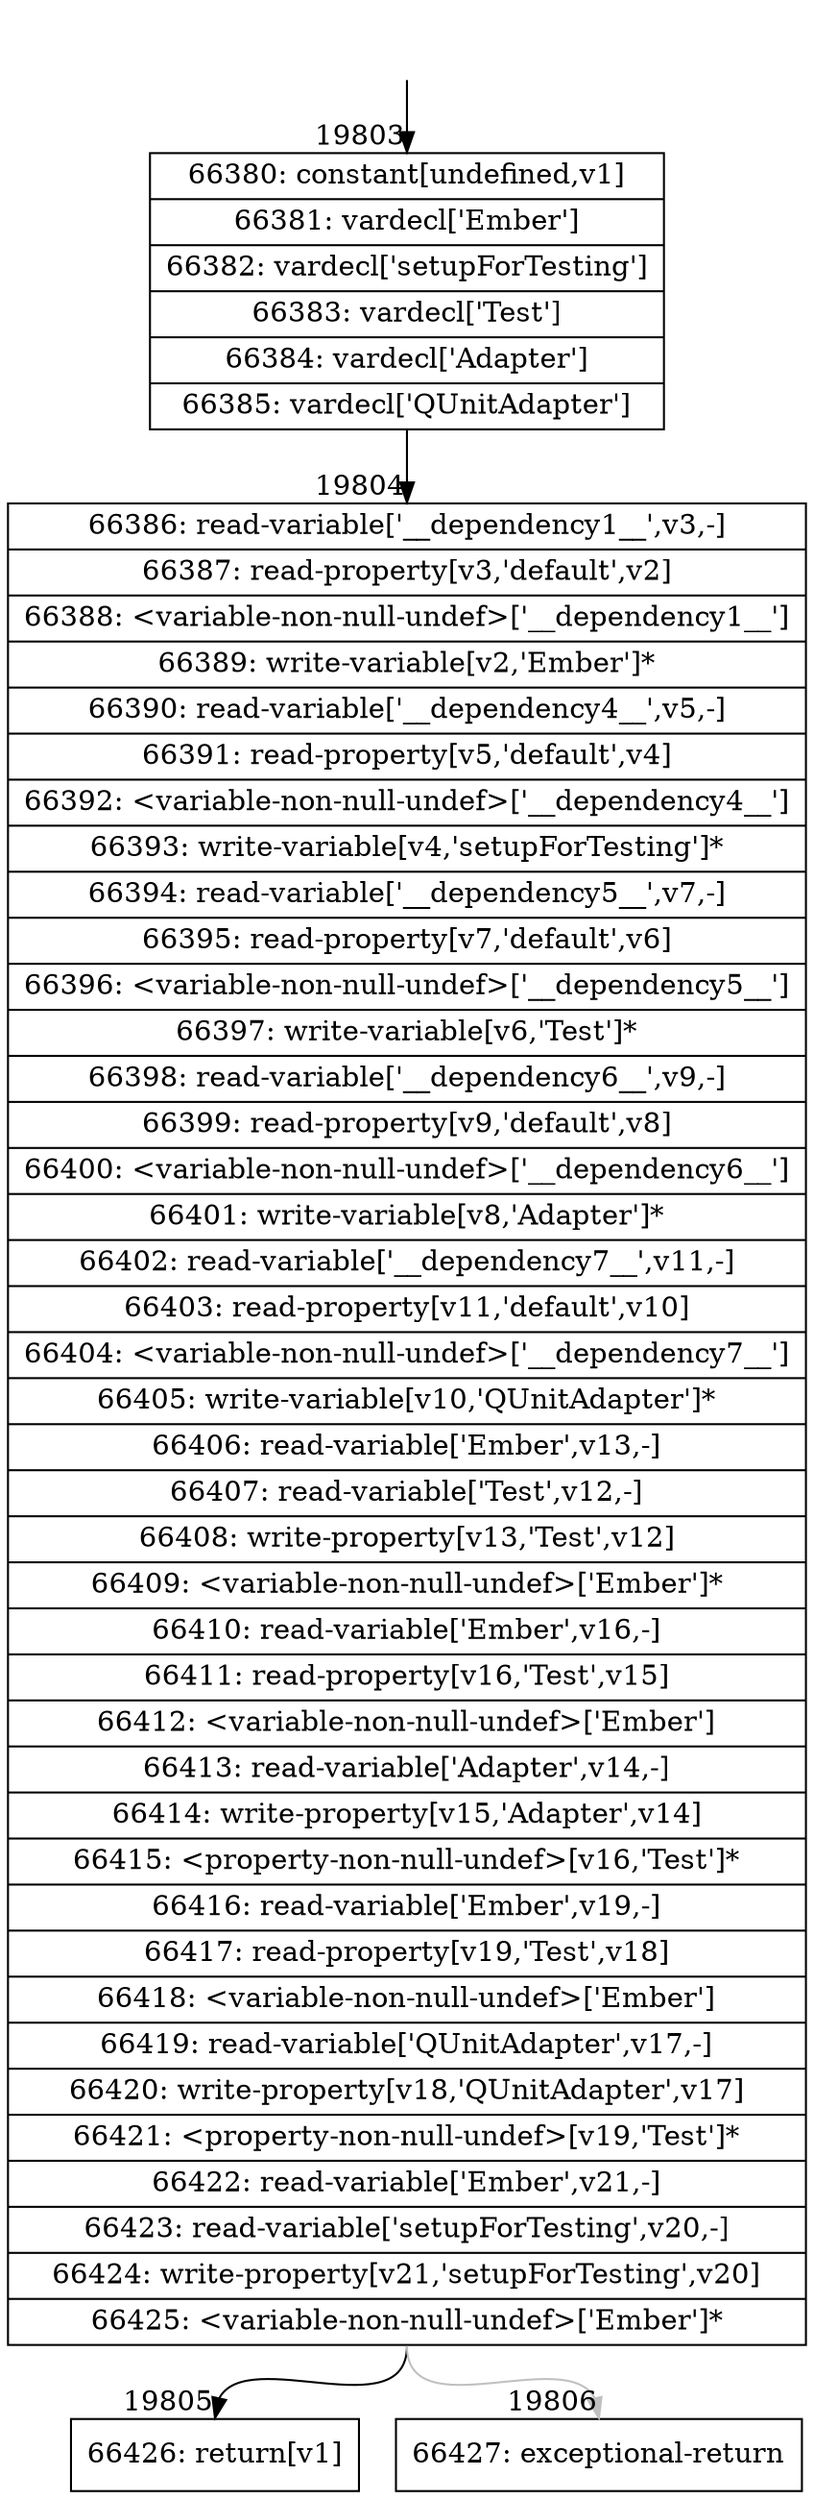 digraph {
rankdir="TD"
BB_entry1711[shape=none,label=""];
BB_entry1711 -> BB19803 [tailport=s, headport=n, headlabel="    19803"]
BB19803 [shape=record label="{66380: constant[undefined,v1]|66381: vardecl['Ember']|66382: vardecl['setupForTesting']|66383: vardecl['Test']|66384: vardecl['Adapter']|66385: vardecl['QUnitAdapter']}" ] 
BB19803 -> BB19804 [tailport=s, headport=n, headlabel="      19804"]
BB19804 [shape=record label="{66386: read-variable['__dependency1__',v3,-]|66387: read-property[v3,'default',v2]|66388: \<variable-non-null-undef\>['__dependency1__']|66389: write-variable[v2,'Ember']*|66390: read-variable['__dependency4__',v5,-]|66391: read-property[v5,'default',v4]|66392: \<variable-non-null-undef\>['__dependency4__']|66393: write-variable[v4,'setupForTesting']*|66394: read-variable['__dependency5__',v7,-]|66395: read-property[v7,'default',v6]|66396: \<variable-non-null-undef\>['__dependency5__']|66397: write-variable[v6,'Test']*|66398: read-variable['__dependency6__',v9,-]|66399: read-property[v9,'default',v8]|66400: \<variable-non-null-undef\>['__dependency6__']|66401: write-variable[v8,'Adapter']*|66402: read-variable['__dependency7__',v11,-]|66403: read-property[v11,'default',v10]|66404: \<variable-non-null-undef\>['__dependency7__']|66405: write-variable[v10,'QUnitAdapter']*|66406: read-variable['Ember',v13,-]|66407: read-variable['Test',v12,-]|66408: write-property[v13,'Test',v12]|66409: \<variable-non-null-undef\>['Ember']*|66410: read-variable['Ember',v16,-]|66411: read-property[v16,'Test',v15]|66412: \<variable-non-null-undef\>['Ember']|66413: read-variable['Adapter',v14,-]|66414: write-property[v15,'Adapter',v14]|66415: \<property-non-null-undef\>[v16,'Test']*|66416: read-variable['Ember',v19,-]|66417: read-property[v19,'Test',v18]|66418: \<variable-non-null-undef\>['Ember']|66419: read-variable['QUnitAdapter',v17,-]|66420: write-property[v18,'QUnitAdapter',v17]|66421: \<property-non-null-undef\>[v19,'Test']*|66422: read-variable['Ember',v21,-]|66423: read-variable['setupForTesting',v20,-]|66424: write-property[v21,'setupForTesting',v20]|66425: \<variable-non-null-undef\>['Ember']*}" ] 
BB19804 -> BB19805 [tailport=s, headport=n, headlabel="      19805"]
BB19804 -> BB19806 [tailport=s, headport=n, color=gray, headlabel="      19806"]
BB19805 [shape=record label="{66426: return[v1]}" ] 
BB19806 [shape=record label="{66427: exceptional-return}" ] 
//#$~ 37038
}
